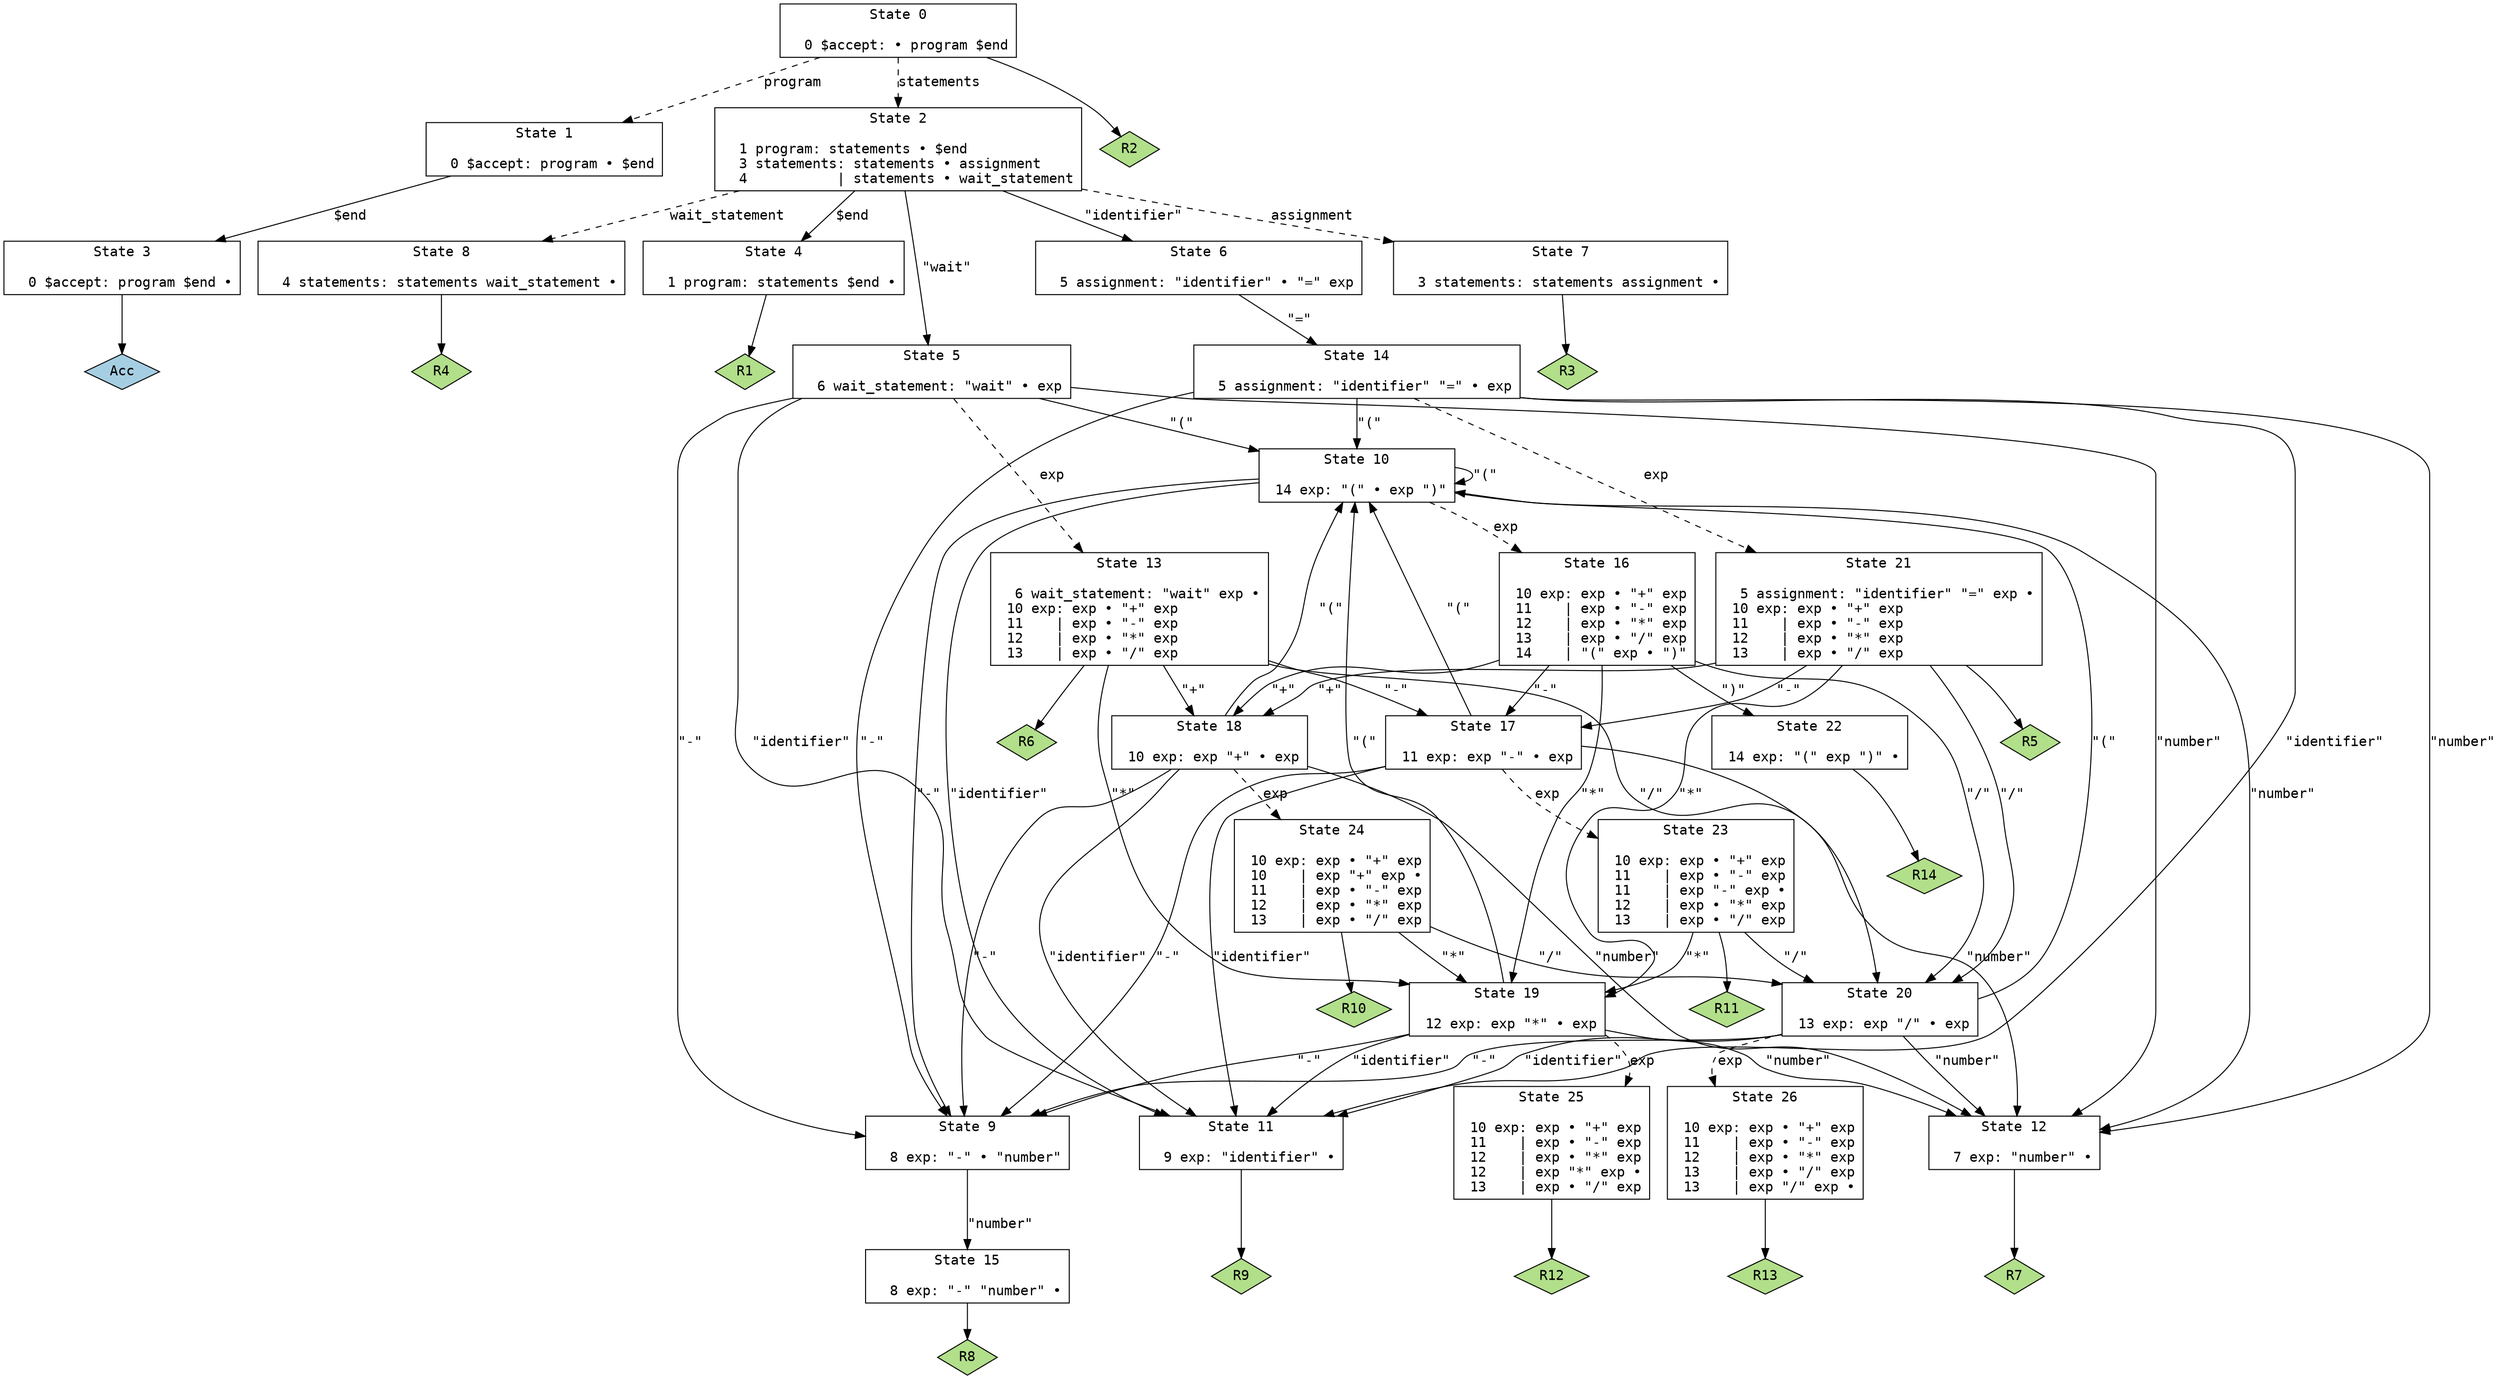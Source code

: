 // Generated by GNU Bison 3.8.2.
// Report bugs to <bug-bison@gnu.org>.
// Home page: <https://www.gnu.org/software/bison/>.

digraph "parser.yy"
{
  node [fontname = courier, shape = box, colorscheme = paired6]
  edge [fontname = courier]

  0 [label="State 0\n\l  0 $accept: • program $end\l"]
  0 -> 1 [style=dashed label="program"]
  0 -> 2 [style=dashed label="statements"]
  0 -> "0R2" [style=solid]
 "0R2" [label="R2", fillcolor=3, shape=diamond, style=filled]
  1 [label="State 1\n\l  0 $accept: program • $end\l"]
  1 -> 3 [style=solid label="$end"]
  2 [label="State 2\n\l  1 program: statements • $end\l  3 statements: statements • assignment\l  4           | statements • wait_statement\l"]
  2 -> 4 [style=solid label="$end"]
  2 -> 5 [style=solid label="\"wait\""]
  2 -> 6 [style=solid label="\"identifier\""]
  2 -> 7 [style=dashed label="assignment"]
  2 -> 8 [style=dashed label="wait_statement"]
  3 [label="State 3\n\l  0 $accept: program $end •\l"]
  3 -> "3R0" [style=solid]
 "3R0" [label="Acc", fillcolor=1, shape=diamond, style=filled]
  4 [label="State 4\n\l  1 program: statements $end •\l"]
  4 -> "4R1" [style=solid]
 "4R1" [label="R1", fillcolor=3, shape=diamond, style=filled]
  5 [label="State 5\n\l  6 wait_statement: \"wait\" • exp\l"]
  5 -> 9 [style=solid label="\"-\""]
  5 -> 10 [style=solid label="\"(\""]
  5 -> 11 [style=solid label="\"identifier\""]
  5 -> 12 [style=solid label="\"number\""]
  5 -> 13 [style=dashed label="exp"]
  6 [label="State 6\n\l  5 assignment: \"identifier\" • \"=\" exp\l"]
  6 -> 14 [style=solid label="\"=\""]
  7 [label="State 7\n\l  3 statements: statements assignment •\l"]
  7 -> "7R3" [style=solid]
 "7R3" [label="R3", fillcolor=3, shape=diamond, style=filled]
  8 [label="State 8\n\l  4 statements: statements wait_statement •\l"]
  8 -> "8R4" [style=solid]
 "8R4" [label="R4", fillcolor=3, shape=diamond, style=filled]
  9 [label="State 9\n\l  8 exp: \"-\" • \"number\"\l"]
  9 -> 15 [style=solid label="\"number\""]
  10 [label="State 10\n\l 14 exp: \"(\" • exp \")\"\l"]
  10 -> 9 [style=solid label="\"-\""]
  10 -> 10 [style=solid label="\"(\""]
  10 -> 11 [style=solid label="\"identifier\""]
  10 -> 12 [style=solid label="\"number\""]
  10 -> 16 [style=dashed label="exp"]
  11 [label="State 11\n\l  9 exp: \"identifier\" •\l"]
  11 -> "11R9" [style=solid]
 "11R9" [label="R9", fillcolor=3, shape=diamond, style=filled]
  12 [label="State 12\n\l  7 exp: \"number\" •\l"]
  12 -> "12R7" [style=solid]
 "12R7" [label="R7", fillcolor=3, shape=diamond, style=filled]
  13 [label="State 13\n\l  6 wait_statement: \"wait\" exp •\l 10 exp: exp • \"+\" exp\l 11    | exp • \"-\" exp\l 12    | exp • \"*\" exp\l 13    | exp • \"/\" exp\l"]
  13 -> 17 [style=solid label="\"-\""]
  13 -> 18 [style=solid label="\"+\""]
  13 -> 19 [style=solid label="\"*\""]
  13 -> 20 [style=solid label="\"/\""]
  13 -> "13R6" [style=solid]
 "13R6" [label="R6", fillcolor=3, shape=diamond, style=filled]
  14 [label="State 14\n\l  5 assignment: \"identifier\" \"=\" • exp\l"]
  14 -> 9 [style=solid label="\"-\""]
  14 -> 10 [style=solid label="\"(\""]
  14 -> 11 [style=solid label="\"identifier\""]
  14 -> 12 [style=solid label="\"number\""]
  14 -> 21 [style=dashed label="exp"]
  15 [label="State 15\n\l  8 exp: \"-\" \"number\" •\l"]
  15 -> "15R8" [style=solid]
 "15R8" [label="R8", fillcolor=3, shape=diamond, style=filled]
  16 [label="State 16\n\l 10 exp: exp • \"+\" exp\l 11    | exp • \"-\" exp\l 12    | exp • \"*\" exp\l 13    | exp • \"/\" exp\l 14    | \"(\" exp • \")\"\l"]
  16 -> 17 [style=solid label="\"-\""]
  16 -> 18 [style=solid label="\"+\""]
  16 -> 19 [style=solid label="\"*\""]
  16 -> 20 [style=solid label="\"/\""]
  16 -> 22 [style=solid label="\")\""]
  17 [label="State 17\n\l 11 exp: exp \"-\" • exp\l"]
  17 -> 9 [style=solid label="\"-\""]
  17 -> 10 [style=solid label="\"(\""]
  17 -> 11 [style=solid label="\"identifier\""]
  17 -> 12 [style=solid label="\"number\""]
  17 -> 23 [style=dashed label="exp"]
  18 [label="State 18\n\l 10 exp: exp \"+\" • exp\l"]
  18 -> 9 [style=solid label="\"-\""]
  18 -> 10 [style=solid label="\"(\""]
  18 -> 11 [style=solid label="\"identifier\""]
  18 -> 12 [style=solid label="\"number\""]
  18 -> 24 [style=dashed label="exp"]
  19 [label="State 19\n\l 12 exp: exp \"*\" • exp\l"]
  19 -> 9 [style=solid label="\"-\""]
  19 -> 10 [style=solid label="\"(\""]
  19 -> 11 [style=solid label="\"identifier\""]
  19 -> 12 [style=solid label="\"number\""]
  19 -> 25 [style=dashed label="exp"]
  20 [label="State 20\n\l 13 exp: exp \"/\" • exp\l"]
  20 -> 9 [style=solid label="\"-\""]
  20 -> 10 [style=solid label="\"(\""]
  20 -> 11 [style=solid label="\"identifier\""]
  20 -> 12 [style=solid label="\"number\""]
  20 -> 26 [style=dashed label="exp"]
  21 [label="State 21\n\l  5 assignment: \"identifier\" \"=\" exp •\l 10 exp: exp • \"+\" exp\l 11    | exp • \"-\" exp\l 12    | exp • \"*\" exp\l 13    | exp • \"/\" exp\l"]
  21 -> 17 [style=solid label="\"-\""]
  21 -> 18 [style=solid label="\"+\""]
  21 -> 19 [style=solid label="\"*\""]
  21 -> 20 [style=solid label="\"/\""]
  21 -> "21R5" [style=solid]
 "21R5" [label="R5", fillcolor=3, shape=diamond, style=filled]
  22 [label="State 22\n\l 14 exp: \"(\" exp \")\" •\l"]
  22 -> "22R14" [style=solid]
 "22R14" [label="R14", fillcolor=3, shape=diamond, style=filled]
  23 [label="State 23\n\l 10 exp: exp • \"+\" exp\l 11    | exp • \"-\" exp\l 11    | exp \"-\" exp •\l 12    | exp • \"*\" exp\l 13    | exp • \"/\" exp\l"]
  23 -> 19 [style=solid label="\"*\""]
  23 -> 20 [style=solid label="\"/\""]
  23 -> "23R11" [style=solid]
 "23R11" [label="R11", fillcolor=3, shape=diamond, style=filled]
  24 [label="State 24\n\l 10 exp: exp • \"+\" exp\l 10    | exp \"+\" exp •\l 11    | exp • \"-\" exp\l 12    | exp • \"*\" exp\l 13    | exp • \"/\" exp\l"]
  24 -> 19 [style=solid label="\"*\""]
  24 -> 20 [style=solid label="\"/\""]
  24 -> "24R10" [style=solid]
 "24R10" [label="R10", fillcolor=3, shape=diamond, style=filled]
  25 [label="State 25\n\l 10 exp: exp • \"+\" exp\l 11    | exp • \"-\" exp\l 12    | exp • \"*\" exp\l 12    | exp \"*\" exp •\l 13    | exp • \"/\" exp\l"]
  25 -> "25R12" [style=solid]
 "25R12" [label="R12", fillcolor=3, shape=diamond, style=filled]
  26 [label="State 26\n\l 10 exp: exp • \"+\" exp\l 11    | exp • \"-\" exp\l 12    | exp • \"*\" exp\l 13    | exp • \"/\" exp\l 13    | exp \"/\" exp •\l"]
  26 -> "26R13" [style=solid]
 "26R13" [label="R13", fillcolor=3, shape=diamond, style=filled]
}
